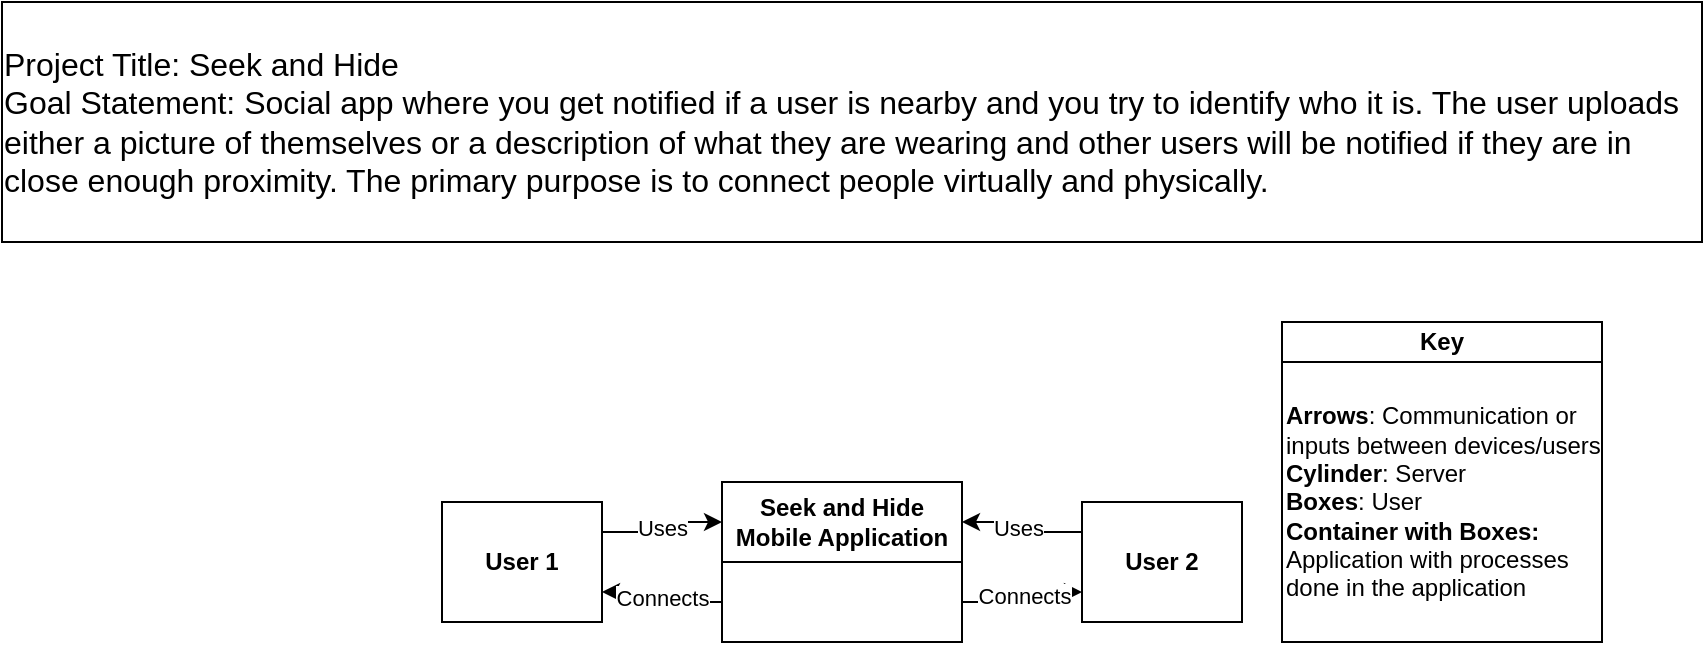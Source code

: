<mxfile version="21.7.5" type="device">
  <diagram name="Page-1" id="CY_EAT2HBuPFVBq4eShE">
    <mxGraphModel dx="1050" dy="534" grid="1" gridSize="10" guides="1" tooltips="1" connect="1" arrows="1" fold="1" page="1" pageScale="1" pageWidth="850" pageHeight="1100" math="0" shadow="0">
      <root>
        <mxCell id="0" />
        <mxCell id="1" parent="0" />
        <mxCell id="w8QxKclsJvKgP-PQZt70-16" value="Connects" style="edgeStyle=orthogonalEdgeStyle;rounded=0;orthogonalLoop=1;jettySize=auto;html=1;exitX=0;exitY=0.75;exitDx=0;exitDy=0;entryX=1;entryY=0.75;entryDx=0;entryDy=0;" parent="1" source="CrHNpw65vWsv0qFxheBZ-1" target="w8QxKclsJvKgP-PQZt70-2" edge="1">
          <mxGeometry relative="1" as="geometry" />
        </mxCell>
        <mxCell id="qxq5byZdc_4h3--GkjZw-2" style="edgeStyle=orthogonalEdgeStyle;rounded=0;orthogonalLoop=1;jettySize=auto;html=1;exitX=1;exitY=0.75;exitDx=0;exitDy=0;entryX=0;entryY=0.75;entryDx=0;entryDy=0;" parent="1" source="CrHNpw65vWsv0qFxheBZ-1" target="w8QxKclsJvKgP-PQZt70-9" edge="1">
          <mxGeometry relative="1" as="geometry" />
        </mxCell>
        <mxCell id="qxq5byZdc_4h3--GkjZw-4" value="Connects" style="edgeLabel;html=1;align=center;verticalAlign=middle;resizable=0;points=[];" parent="qxq5byZdc_4h3--GkjZw-2" vertex="1" connectable="0">
          <mxGeometry x="0.033" y="-1" relative="1" as="geometry">
            <mxPoint as="offset" />
          </mxGeometry>
        </mxCell>
        <mxCell id="CrHNpw65vWsv0qFxheBZ-1" value="Seek and Hide Mobile Application" style="swimlane;whiteSpace=wrap;html=1;startSize=40;fillColor=#FFFFFF;" parent="1" vertex="1">
          <mxGeometry x="360" y="240" width="120" height="80" as="geometry" />
        </mxCell>
        <mxCell id="w8QxKclsJvKgP-PQZt70-1" value="&lt;p style=&quot;line-height:1.38;margin-top:0pt;margin-bottom:0pt;&quot; dir=&quot;ltr&quot;&gt;&lt;/p&gt;&lt;p style=&quot;line-height:1.38;margin-top:0pt;margin-bottom:0pt;&quot; dir=&quot;ltr&quot;&gt;&lt;/p&gt;&lt;div&gt;&lt;/div&gt;&lt;span style=&quot;font-size: 12pt; font-family: Arial, sans-serif; background-color: transparent; font-variant-numeric: normal; font-variant-east-asian: normal; font-variant-alternates: normal; vertical-align: baseline;&quot;&gt;&lt;div style=&quot;text-align: left;&quot;&gt;&lt;span style=&quot;background-color: transparent; font-size: 12pt;&quot;&gt;Project Title: Seek and Hide&lt;/span&gt;&lt;/div&gt;&lt;div style=&quot;text-align: left;&quot;&gt;&lt;span style=&quot;background-color: transparent; font-size: 12pt;&quot;&gt;Goal Statement: Social app where you get notified if a user is nearby and you try to identify who it is. The user uploads either a picture of themselves or a description of what they are wearing and other users will be notified if they are in close enough proximity. The primary purpose is to connect people virtually and physically.&lt;/span&gt;&lt;/div&gt;&lt;/span&gt;&lt;span id=&quot;docs-internal-guid-9b8488f0-7fff-7d0e-f9cc-1bc883892b03&quot;&gt;&lt;div style=&quot;text-align: left;&quot;&gt;&lt;/div&gt;&lt;/span&gt;" style="rounded=0;whiteSpace=wrap;html=1;" parent="1" vertex="1">
          <mxGeometry width="850" height="120" as="geometry" />
        </mxCell>
        <mxCell id="w8QxKclsJvKgP-PQZt70-15" value="Uses" style="edgeStyle=orthogonalEdgeStyle;rounded=0;orthogonalLoop=1;jettySize=auto;html=1;exitX=1;exitY=0.25;exitDx=0;exitDy=0;entryX=0;entryY=0.25;entryDx=0;entryDy=0;" parent="1" source="w8QxKclsJvKgP-PQZt70-2" target="CrHNpw65vWsv0qFxheBZ-1" edge="1">
          <mxGeometry relative="1" as="geometry" />
        </mxCell>
        <mxCell id="w8QxKclsJvKgP-PQZt70-2" value="&lt;b&gt;User 1&lt;/b&gt;" style="rounded=0;whiteSpace=wrap;html=1;" parent="1" vertex="1">
          <mxGeometry x="220" y="250" width="80" height="60" as="geometry" />
        </mxCell>
        <mxCell id="qxq5byZdc_4h3--GkjZw-1" style="edgeStyle=orthogonalEdgeStyle;rounded=0;orthogonalLoop=1;jettySize=auto;html=1;exitX=0;exitY=0.25;exitDx=0;exitDy=0;entryX=1;entryY=0.25;entryDx=0;entryDy=0;" parent="1" source="w8QxKclsJvKgP-PQZt70-9" target="CrHNpw65vWsv0qFxheBZ-1" edge="1">
          <mxGeometry relative="1" as="geometry" />
        </mxCell>
        <mxCell id="qxq5byZdc_4h3--GkjZw-3" value="Uses" style="edgeLabel;html=1;align=center;verticalAlign=middle;resizable=0;points=[];" parent="qxq5byZdc_4h3--GkjZw-1" vertex="1" connectable="0">
          <mxGeometry x="-0.005" y="2" relative="1" as="geometry">
            <mxPoint as="offset" />
          </mxGeometry>
        </mxCell>
        <mxCell id="w8QxKclsJvKgP-PQZt70-9" value="&lt;b&gt;User 2&lt;/b&gt;" style="rounded=0;whiteSpace=wrap;html=1;" parent="1" vertex="1">
          <mxGeometry x="540" y="250" width="80" height="60" as="geometry" />
        </mxCell>
        <mxCell id="MP2XiOJy--jAq2hPkrak-1" value="Key" style="swimlane;whiteSpace=wrap;html=1;startSize=20;" vertex="1" parent="1">
          <mxGeometry x="640" y="160" width="160" height="160" as="geometry" />
        </mxCell>
        <mxCell id="MP2XiOJy--jAq2hPkrak-2" value="&lt;b&gt;Arrows&lt;/b&gt;: Communication or inputs between devices/users&lt;br&gt;&lt;b&gt;Cylinder&lt;/b&gt;: Server&lt;br&gt;&lt;b&gt;Boxes&lt;/b&gt;: User&lt;br&gt;&lt;b&gt;Container with Boxes:&lt;/b&gt; Application with processes done in the application" style="whiteSpace=wrap;html=1;align=left;" vertex="1" parent="MP2XiOJy--jAq2hPkrak-1">
          <mxGeometry y="20" width="160" height="140" as="geometry" />
        </mxCell>
      </root>
    </mxGraphModel>
  </diagram>
</mxfile>
